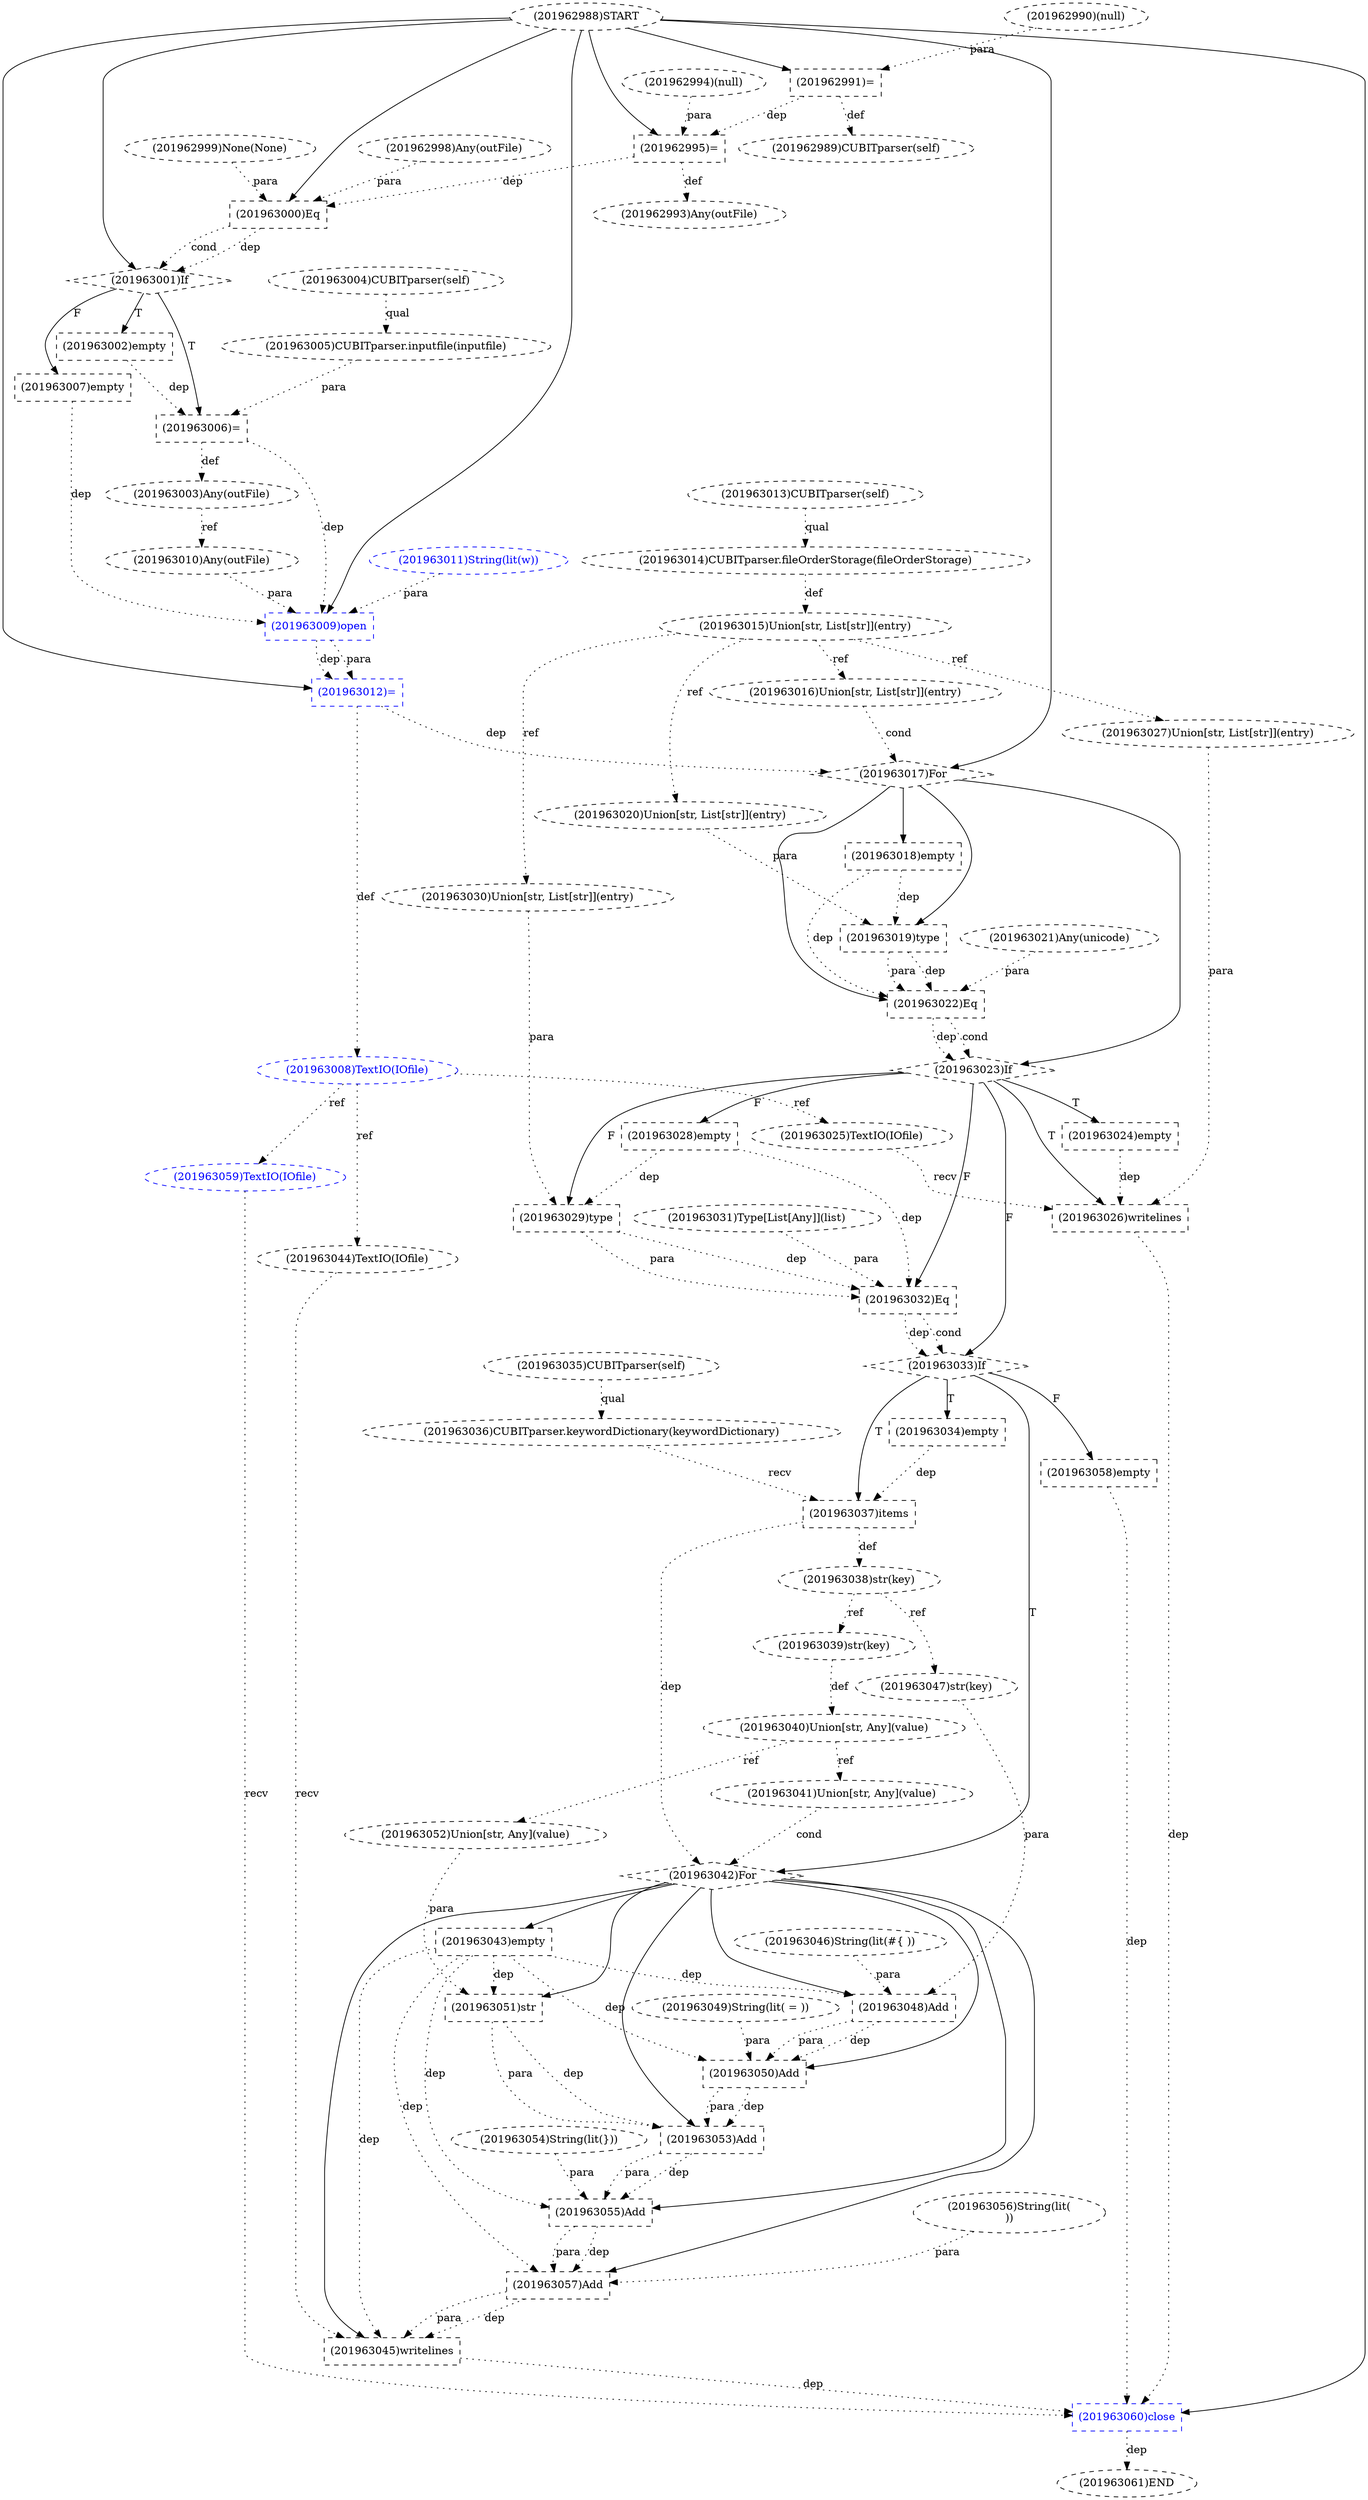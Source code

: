 digraph G {
1 [label="(201963003)Any(outFile)" shape=ellipse style=dashed]
2 [label="(201963042)For" shape=diamond style=dashed]
3 [label="(201963047)str(key)" shape=ellipse style=dashed]
4 [label="(201963017)For" shape=diamond style=dashed]
5 [label="(201963031)Type[List[Any]](list)" shape=ellipse style=dashed]
6 [label="(201962988)START" style=dashed]
7 [label="(201963045)writelines" shape=box style=dashed]
8 [label="(201963040)Union[str, Any](value)" shape=ellipse style=dashed]
9 [label="(201963039)str(key)" shape=ellipse style=dashed]
10 [label="(201963033)If" shape=diamond style=dashed]
11 [label="(201962998)Any(outFile)" shape=ellipse style=dashed]
12 [label="(201963000)Eq" shape=box style=dashed]
13 [label="(201963020)Union[str, List[str]](entry)" shape=ellipse style=dashed]
14 [label="(201963027)Union[str, List[str]](entry)" shape=ellipse style=dashed]
15 [label="(201963061)END" style=dashed]
16 [label="(201963018)empty" shape=box style=dashed]
17 [label="(201963016)Union[str, List[str]](entry)" shape=ellipse style=dashed]
18 [label="(201963028)empty" shape=box style=dashed]
19 [label="(201963022)Eq" shape=box style=dashed]
20 [label="(201963026)writelines" shape=box style=dashed]
21 [label="(201963034)empty" shape=box style=dashed]
22 [label="(201962999)None(None)" shape=ellipse style=dashed]
23 [label="(201962991)=" shape=box style=dashed]
24 [label="(201963037)items" shape=box style=dashed]
25 [label="(201963029)type" shape=box style=dashed]
26 [label="(201963054)String(lit(}))" shape=ellipse style=dashed]
27 [label="(201963024)empty" shape=box style=dashed]
28 [label="(201963055)Add" shape=box style=dashed]
29 [label="(201962989)CUBITparser(self)" shape=ellipse style=dashed]
30 [label="(201963048)Add" shape=box style=dashed]
31 [label="(201963010)Any(outFile)" shape=ellipse style=dashed]
32 [label="(201963049)String(lit( = ))" shape=ellipse style=dashed]
33 [label="(201962990)(null)" shape=ellipse style=dashed]
34 [label="(201963059)TextIO(IOfile)" shape=ellipse style=dashed color=blue fontcolor=blue]
35 [label="(201962995)=" shape=box style=dashed]
36 [label="(201963006)=" shape=box style=dashed]
37 [label="(201963011)String(lit(w))" shape=ellipse style=dashed color=blue fontcolor=blue]
38 [label="(201963008)TextIO(IOfile)" shape=ellipse style=dashed color=blue fontcolor=blue]
39 [label="(201963025)TextIO(IOfile)" shape=ellipse style=dashed]
40 [label="(201963001)If" shape=diamond style=dashed]
41 [label="(201963007)empty" shape=box style=dashed]
42 [label="(201963021)Any(unicode)" shape=ellipse style=dashed]
43 [label="(201963058)empty" shape=box style=dashed]
44 [label="(201963038)str(key)" shape=ellipse style=dashed]
45 [label="(201962993)Any(outFile)" shape=ellipse style=dashed]
46 [label="(201963051)str" shape=box style=dashed]
47 [label="(201963002)empty" shape=box style=dashed]
48 [label="(201963035)CUBITparser(self)" shape=ellipse style=dashed]
49 [label="(201963012)=" shape=box style=dashed color=blue fontcolor=blue]
50 [label="(201963005)CUBITparser.inputfile(inputfile)" shape=ellipse style=dashed]
51 [label="(201962994)(null)" shape=ellipse style=dashed]
52 [label="(201963036)CUBITparser.keywordDictionary(keywordDictionary)" shape=ellipse style=dashed]
53 [label="(201963004)CUBITparser(self)" shape=ellipse style=dashed]
54 [label="(201963014)CUBITparser.fileOrderStorage(fileOrderStorage)" shape=ellipse style=dashed]
55 [label="(201963060)close" shape=box style=dashed color=blue fontcolor=blue]
56 [label="(201963032)Eq" shape=box style=dashed]
57 [label="(201963052)Union[str, Any](value)" shape=ellipse style=dashed]
58 [label="(201963023)If" shape=diamond style=dashed]
59 [label="(201963013)CUBITparser(self)" shape=ellipse style=dashed]
60 [label="(201963053)Add" shape=box style=dashed]
61 [label="(201963050)Add" shape=box style=dashed]
62 [label="(201963009)open" shape=box style=dashed color=blue fontcolor=blue]
63 [label="(201963015)Union[str, List[str]](entry)" shape=ellipse style=dashed]
64 [label="(201963041)Union[str, Any](value)" shape=ellipse style=dashed]
65 [label="(201963043)empty" shape=box style=dashed]
66 [label="(201963046)String(lit(#{ ))" shape=ellipse style=dashed]
67 [label="(201963044)TextIO(IOfile)" shape=ellipse style=dashed]
68 [label="(201963057)Add" shape=box style=dashed]
69 [label="(201963030)Union[str, List[str]](entry)" shape=ellipse style=dashed]
70 [label="(201963056)String(lit(
))" shape=ellipse style=dashed]
71 [label="(201963019)type" shape=box style=dashed]
36 -> 1 [label="def" style=dotted];
10 -> 2 [label="T"];
24 -> 2 [label="dep" style=dotted];
64 -> 2 [label="cond" style=dotted];
44 -> 3 [label="ref" style=dotted];
6 -> 4 [label="" style=solid];
17 -> 4 [label="cond" style=dotted];
49 -> 4 [label="dep" style=dotted];
2 -> 7 [label="" style=solid];
67 -> 7 [label="recv" style=dotted];
68 -> 7 [label="dep" style=dotted];
68 -> 7 [label="para" style=dotted];
65 -> 7 [label="dep" style=dotted];
9 -> 8 [label="def" style=dotted];
44 -> 9 [label="ref" style=dotted];
58 -> 10 [label="F"];
56 -> 10 [label="dep" style=dotted];
56 -> 10 [label="cond" style=dotted];
6 -> 12 [label="" style=solid];
11 -> 12 [label="para" style=dotted];
22 -> 12 [label="para" style=dotted];
35 -> 12 [label="dep" style=dotted];
63 -> 13 [label="ref" style=dotted];
63 -> 14 [label="ref" style=dotted];
55 -> 15 [label="dep" style=dotted];
4 -> 16 [label="" style=solid];
63 -> 17 [label="ref" style=dotted];
58 -> 18 [label="F"];
4 -> 19 [label="" style=solid];
71 -> 19 [label="dep" style=dotted];
71 -> 19 [label="para" style=dotted];
42 -> 19 [label="para" style=dotted];
16 -> 19 [label="dep" style=dotted];
58 -> 20 [label="T"];
39 -> 20 [label="recv" style=dotted];
14 -> 20 [label="para" style=dotted];
27 -> 20 [label="dep" style=dotted];
10 -> 21 [label="T"];
6 -> 23 [label="" style=solid];
33 -> 23 [label="para" style=dotted];
10 -> 24 [label="T"];
52 -> 24 [label="recv" style=dotted];
21 -> 24 [label="dep" style=dotted];
58 -> 25 [label="F"];
69 -> 25 [label="para" style=dotted];
18 -> 25 [label="dep" style=dotted];
58 -> 27 [label="T"];
2 -> 28 [label="" style=solid];
60 -> 28 [label="dep" style=dotted];
60 -> 28 [label="para" style=dotted];
26 -> 28 [label="para" style=dotted];
65 -> 28 [label="dep" style=dotted];
23 -> 29 [label="def" style=dotted];
2 -> 30 [label="" style=solid];
66 -> 30 [label="para" style=dotted];
3 -> 30 [label="para" style=dotted];
65 -> 30 [label="dep" style=dotted];
1 -> 31 [label="ref" style=dotted];
38 -> 34 [label="ref" style=dotted];
6 -> 35 [label="" style=solid];
51 -> 35 [label="para" style=dotted];
23 -> 35 [label="dep" style=dotted];
40 -> 36 [label="T"];
50 -> 36 [label="para" style=dotted];
47 -> 36 [label="dep" style=dotted];
49 -> 38 [label="def" style=dotted];
38 -> 39 [label="ref" style=dotted];
6 -> 40 [label="" style=solid];
12 -> 40 [label="dep" style=dotted];
12 -> 40 [label="cond" style=dotted];
40 -> 41 [label="F"];
10 -> 43 [label="F"];
24 -> 44 [label="def" style=dotted];
35 -> 45 [label="def" style=dotted];
2 -> 46 [label="" style=solid];
57 -> 46 [label="para" style=dotted];
65 -> 46 [label="dep" style=dotted];
40 -> 47 [label="T"];
6 -> 49 [label="" style=solid];
62 -> 49 [label="dep" style=dotted];
62 -> 49 [label="para" style=dotted];
53 -> 50 [label="qual" style=dotted];
48 -> 52 [label="qual" style=dotted];
59 -> 54 [label="qual" style=dotted];
6 -> 55 [label="" style=solid];
34 -> 55 [label="recv" style=dotted];
20 -> 55 [label="dep" style=dotted];
7 -> 55 [label="dep" style=dotted];
43 -> 55 [label="dep" style=dotted];
58 -> 56 [label="F"];
25 -> 56 [label="dep" style=dotted];
25 -> 56 [label="para" style=dotted];
5 -> 56 [label="para" style=dotted];
18 -> 56 [label="dep" style=dotted];
8 -> 57 [label="ref" style=dotted];
4 -> 58 [label="" style=solid];
19 -> 58 [label="dep" style=dotted];
19 -> 58 [label="cond" style=dotted];
2 -> 60 [label="" style=solid];
61 -> 60 [label="dep" style=dotted];
61 -> 60 [label="para" style=dotted];
46 -> 60 [label="dep" style=dotted];
46 -> 60 [label="para" style=dotted];
2 -> 61 [label="" style=solid];
30 -> 61 [label="dep" style=dotted];
30 -> 61 [label="para" style=dotted];
32 -> 61 [label="para" style=dotted];
65 -> 61 [label="dep" style=dotted];
6 -> 62 [label="" style=solid];
31 -> 62 [label="para" style=dotted];
37 -> 62 [label="para" style=dotted];
41 -> 62 [label="dep" style=dotted];
36 -> 62 [label="dep" style=dotted];
54 -> 63 [label="def" style=dotted];
8 -> 64 [label="ref" style=dotted];
2 -> 65 [label="" style=solid];
38 -> 67 [label="ref" style=dotted];
2 -> 68 [label="" style=solid];
28 -> 68 [label="dep" style=dotted];
28 -> 68 [label="para" style=dotted];
70 -> 68 [label="para" style=dotted];
65 -> 68 [label="dep" style=dotted];
63 -> 69 [label="ref" style=dotted];
4 -> 71 [label="" style=solid];
13 -> 71 [label="para" style=dotted];
16 -> 71 [label="dep" style=dotted];
}